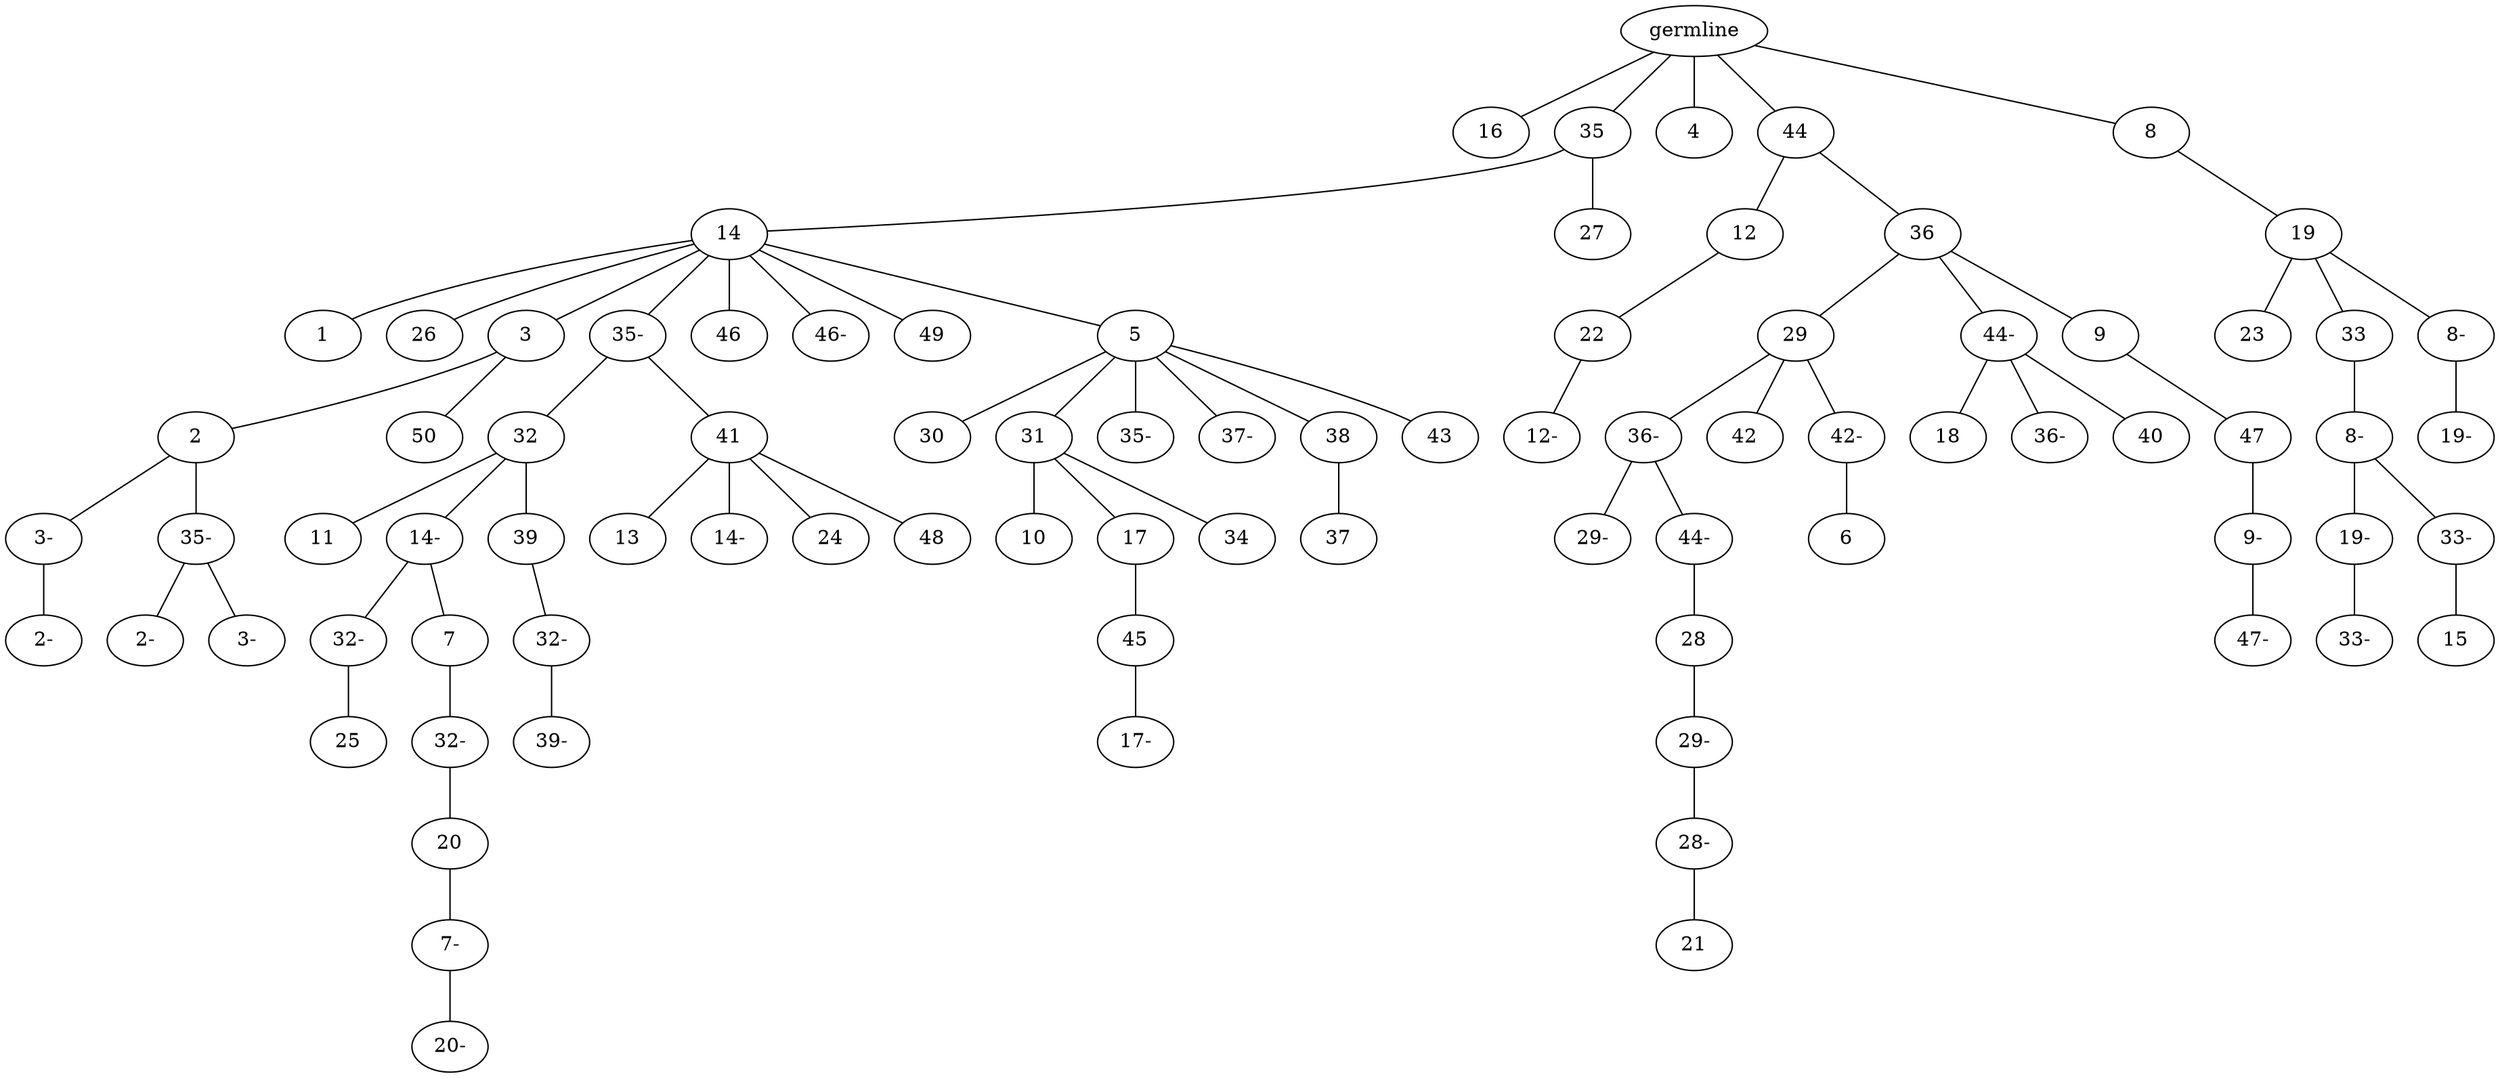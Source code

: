 graph tree {
    "139972666741088" [label="germline"];
    "139972655211136" [label="16"];
    "139972658909824" [label="35"];
    "139972658912464" [label="14"];
    "139972658910304" [label="1"];
    "139972658912080" [label="26"];
    "139972658910496" [label="3"];
    "139972658911840" [label="2"];
    "139972658912656" [label="3-"];
    "139972658910592" [label="2-"];
    "139972658911168" [label="35-"];
    "139972658909584" [label="2-"];
    "139972658912992" [label="3-"];
    "139972658909536" [label="50"];
    "139972658910880" [label="35-"];
    "139972658911120" [label="32"];
    "139972658910640" [label="11"];
    "139972658910784" [label="14-"];
    "139972658911408" [label="32-"];
    "139972663253984" [label="25"];
    "139972663254512" [label="7"];
    "139972663252496" [label="32-"];
    "139972663254224" [label="20"];
    "139972652568288" [label="7-"];
    "139972652567040" [label="20-"];
    "139972658910352" [label="39"];
    "139972663251872" [label="32-"];
    "139972652567808" [label="39-"];
    "139972658911456" [label="41"];
    "139972652565744" [label="13"];
    "139972652566368" [label="14-"];
    "139972652567424" [label="24"];
    "139972652566272" [label="48"];
    "139972658910928" [label="46"];
    "139972658913088" [label="46-"];
    "139972652568192" [label="49"];
    "139972652565264" [label="5"];
    "139972643017344" [label="30"];
    "139972652568096" [label="31"];
    "139972653122416" [label="10"];
    "139972653123952" [label="17"];
    "139972653125008" [label="45"];
    "139972653124432" [label="17-"];
    "139972653123136" [label="34"];
    "139972653124576" [label="35-"];
    "139972653121792" [label="37-"];
    "139972653123040" [label="38"];
    "139972653125152" [label="37"];
    "139972653125488" [label="43"];
    "139972658910448" [label="27"];
    "139972658911648" [label="4"];
    "139972658912416" [label="44"];
    "139972653123616" [label="12"];
    "139972653121696" [label="22"];
    "139972653124096" [label="12-"];
    "139972653124192" [label="36"];
    "139972645041248" [label="29"];
    "139972645042880" [label="36-"];
    "139972645044176" [label="29-"];
    "139972645042256" [label="44-"];
    "139972645044032" [label="28"];
    "139972645043936" [label="29-"];
    "139972645042304" [label="28-"];
    "139972645041680" [label="21"];
    "139972645040960" [label="42"];
    "139972645042496" [label="42-"];
    "139972645043984" [label="6"];
    "139972645042640" [label="44-"];
    "139972645042448" [label="18"];
    "139972645041392" [label="36-"];
    "139972645041104" [label="40"];
    "139972645041296" [label="9"];
    "139972645041152" [label="47"];
    "139972645041056" [label="9-"];
    "139972645040240" [label="47-"];
    "139972653124720" [label="8"];
    "139972645044080" [label="19"];
    "139972645041008" [label="23"];
    "139972645041488" [label="33"];
    "139972657908272" [label="8-"];
    "139972657907024" [label="19-"];
    "139972657906064" [label="33-"];
    "139972657907168" [label="33-"];
    "139972657908128" [label="15"];
    "139972645043648" [label="8-"];
    "139972657907456" [label="19-"];
    "139972666741088" -- "139972655211136";
    "139972666741088" -- "139972658909824";
    "139972666741088" -- "139972658911648";
    "139972666741088" -- "139972658912416";
    "139972666741088" -- "139972653124720";
    "139972658909824" -- "139972658912464";
    "139972658909824" -- "139972658910448";
    "139972658912464" -- "139972658910304";
    "139972658912464" -- "139972658912080";
    "139972658912464" -- "139972658910496";
    "139972658912464" -- "139972658910880";
    "139972658912464" -- "139972658910928";
    "139972658912464" -- "139972658913088";
    "139972658912464" -- "139972652568192";
    "139972658912464" -- "139972652565264";
    "139972658910496" -- "139972658911840";
    "139972658910496" -- "139972658909536";
    "139972658911840" -- "139972658912656";
    "139972658911840" -- "139972658911168";
    "139972658912656" -- "139972658910592";
    "139972658911168" -- "139972658909584";
    "139972658911168" -- "139972658912992";
    "139972658910880" -- "139972658911120";
    "139972658910880" -- "139972658911456";
    "139972658911120" -- "139972658910640";
    "139972658911120" -- "139972658910784";
    "139972658911120" -- "139972658910352";
    "139972658910784" -- "139972658911408";
    "139972658910784" -- "139972663254512";
    "139972658911408" -- "139972663253984";
    "139972663254512" -- "139972663252496";
    "139972663252496" -- "139972663254224";
    "139972663254224" -- "139972652568288";
    "139972652568288" -- "139972652567040";
    "139972658910352" -- "139972663251872";
    "139972663251872" -- "139972652567808";
    "139972658911456" -- "139972652565744";
    "139972658911456" -- "139972652566368";
    "139972658911456" -- "139972652567424";
    "139972658911456" -- "139972652566272";
    "139972652565264" -- "139972643017344";
    "139972652565264" -- "139972652568096";
    "139972652565264" -- "139972653124576";
    "139972652565264" -- "139972653121792";
    "139972652565264" -- "139972653123040";
    "139972652565264" -- "139972653125488";
    "139972652568096" -- "139972653122416";
    "139972652568096" -- "139972653123952";
    "139972652568096" -- "139972653123136";
    "139972653123952" -- "139972653125008";
    "139972653125008" -- "139972653124432";
    "139972653123040" -- "139972653125152";
    "139972658912416" -- "139972653123616";
    "139972658912416" -- "139972653124192";
    "139972653123616" -- "139972653121696";
    "139972653121696" -- "139972653124096";
    "139972653124192" -- "139972645041248";
    "139972653124192" -- "139972645042640";
    "139972653124192" -- "139972645041296";
    "139972645041248" -- "139972645042880";
    "139972645041248" -- "139972645040960";
    "139972645041248" -- "139972645042496";
    "139972645042880" -- "139972645044176";
    "139972645042880" -- "139972645042256";
    "139972645042256" -- "139972645044032";
    "139972645044032" -- "139972645043936";
    "139972645043936" -- "139972645042304";
    "139972645042304" -- "139972645041680";
    "139972645042496" -- "139972645043984";
    "139972645042640" -- "139972645042448";
    "139972645042640" -- "139972645041392";
    "139972645042640" -- "139972645041104";
    "139972645041296" -- "139972645041152";
    "139972645041152" -- "139972645041056";
    "139972645041056" -- "139972645040240";
    "139972653124720" -- "139972645044080";
    "139972645044080" -- "139972645041008";
    "139972645044080" -- "139972645041488";
    "139972645044080" -- "139972645043648";
    "139972645041488" -- "139972657908272";
    "139972657908272" -- "139972657907024";
    "139972657908272" -- "139972657907168";
    "139972657907024" -- "139972657906064";
    "139972657907168" -- "139972657908128";
    "139972645043648" -- "139972657907456";
}

